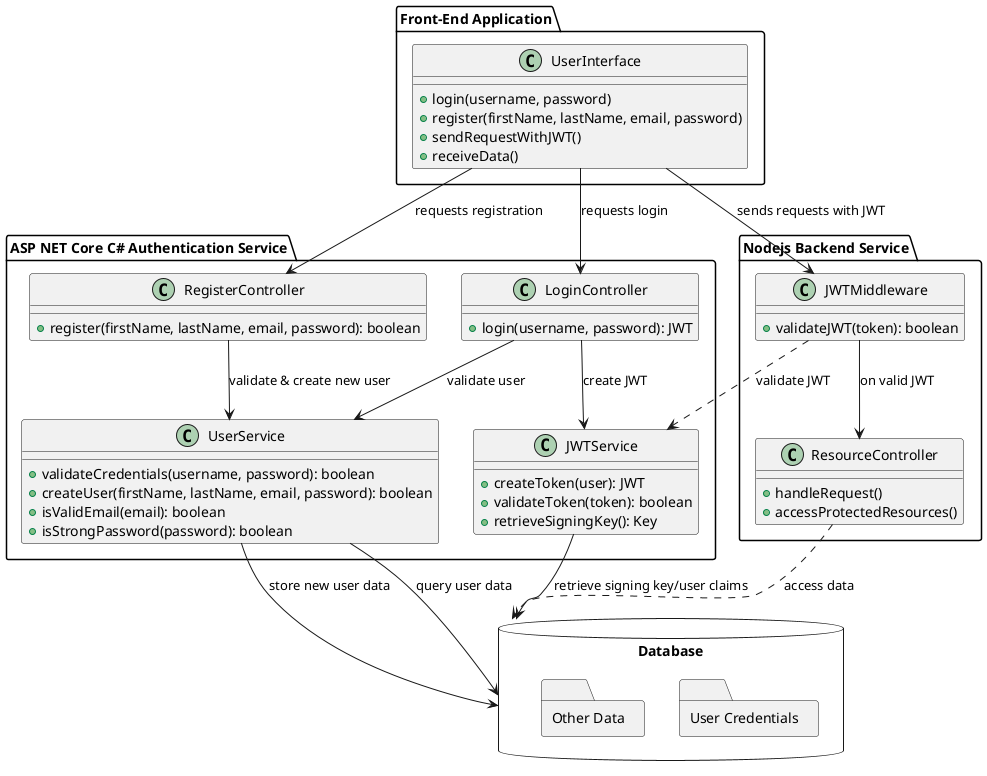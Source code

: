 @startuml

!define RECTANGLE class

package "Front-End Application" {
    RECTANGLE UserInterface {
        +login(username, password)
        +register(firstName, lastName, email, password)
        +sendRequestWithJWT()
        +receiveData()
    }
}

package "ASP NET Core C# Authentication Service" {
    RECTANGLE LoginController {
        +login(username, password): JWT
    }
    RECTANGLE RegisterController {
        +register(firstName, lastName, email, password): boolean
    }
    RECTANGLE UserService {
        +validateCredentials(username, password): boolean
        +createUser(firstName, lastName, email, password): boolean
        +isValidEmail(email): boolean
        +isStrongPassword(password): boolean
    }
    RECTANGLE JWTService {
        +createToken(user): JWT
        +validateToken(token): boolean
        +retrieveSigningKey(): Key
    }
}

package "Nodejs Backend Service" {
    RECTANGLE JWTMiddleware {
        +validateJWT(token): boolean
    }
    RECTANGLE ResourceController {
        +handleRequest()
        +accessProtectedResources()
    }
}

database "Database" {
    folder "User Credentials" {
    }
    folder "Other Data" {
    }
}

UserInterface --> LoginController : requests login
UserInterface --> RegisterController : requests registration
RegisterController --> UserService : validate & create new user
UserService --> Database : store new user data
LoginController --> UserService : validate user
UserService --> Database : query user data
LoginController --> JWTService : create JWT
JWTService --> Database : retrieve signing key/user claims
UserInterface --> JWTMiddleware : sends requests with JWT
JWTMiddleware --> ResourceController : on valid JWT
JWTMiddleware ..> JWTService : validate JWT
ResourceController ..> Database : access data

@enduml
